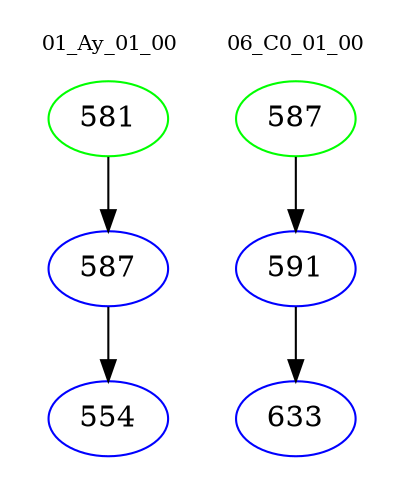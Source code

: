 digraph{
subgraph cluster_0 {
color = white
label = "01_Ay_01_00";
fontsize=10;
T0_581 [label="581", color="green"]
T0_581 -> T0_587 [color="black"]
T0_587 [label="587", color="blue"]
T0_587 -> T0_554 [color="black"]
T0_554 [label="554", color="blue"]
}
subgraph cluster_1 {
color = white
label = "06_C0_01_00";
fontsize=10;
T1_587 [label="587", color="green"]
T1_587 -> T1_591 [color="black"]
T1_591 [label="591", color="blue"]
T1_591 -> T1_633 [color="black"]
T1_633 [label="633", color="blue"]
}
}
